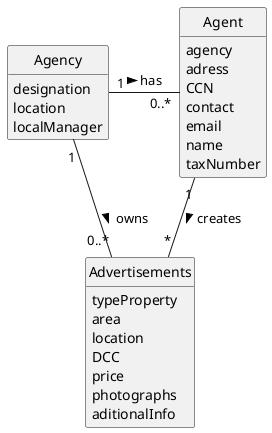 @startuml
skinparam monochrome true
skinparam packageStyle rectangle
skinparam shadowing false

'left to right direction

skinparam classAttributeIconSize 0

hide circle
hide methods

'title Domain Model

'class Platform {
'  -description
'}

class Agency {
    designation
    location
    localManager
}

class Advertisements {
    typeProperty
    area
    location
    DCC
    price
    photographs
    aditionalInfo
}
'Could there be subclasses??

class Agent {
    agency
    adress
    CCN
    contact
    email
    name
    taxNumber
}


Agency "1" - "0..*" Agent : has >
Agency "1" - "0..*" Advertisements: owns >
Agent "1" -- "*" Advertisements : creates >


@enduml